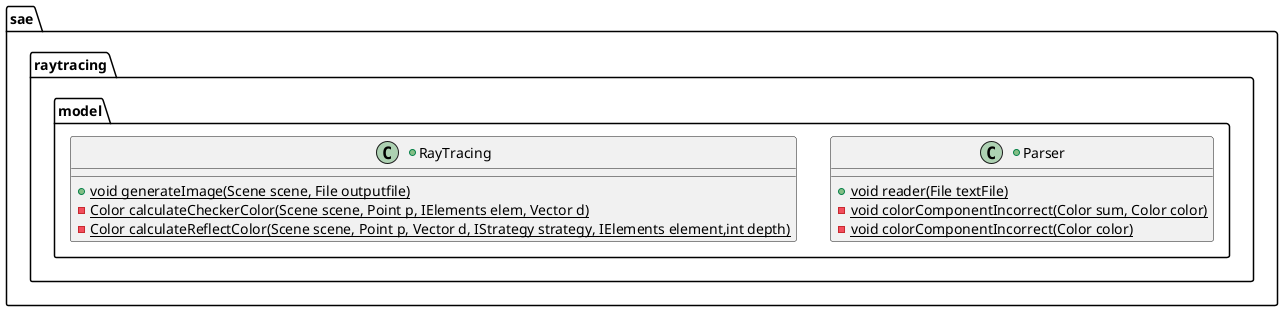 @startuml
package sae.raytracing.model {
    +class Parser {
        + {static} void reader(File textFile)
        - {static} void colorComponentIncorrect(Color sum, Color color)
        - {static} void colorComponentIncorrect(Color color)
        }

    +class RayTracing {
        + {static} void generateImage(Scene scene, File outputfile)
        - {static} Color calculateCheckerColor(Scene scene, Point p, IElements elem, Vector d)
        - {static} Color calculateReflectColor(Scene scene, Point p, Vector d, IStrategy strategy, IElements element,int depth)
        }
}
@enduml
